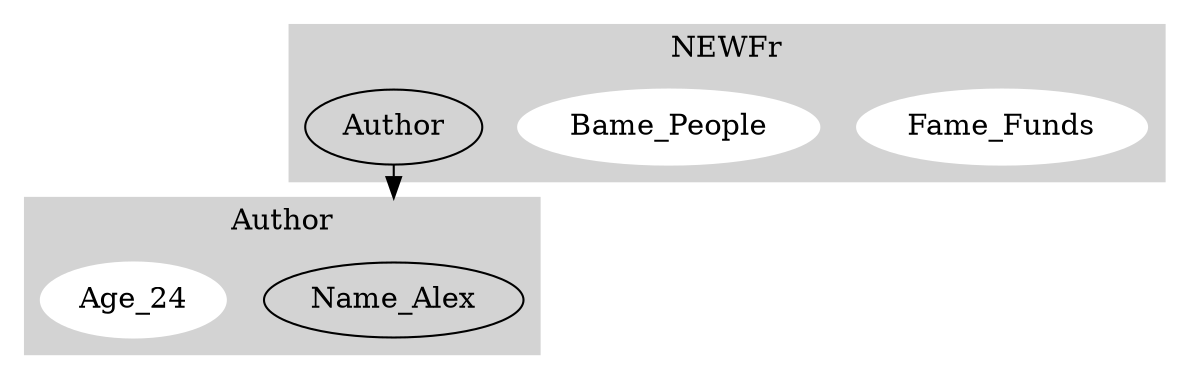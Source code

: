 digraph G {
	compound=true
	subgraph cluster_NEWFr {
		node [color=white style=filled]
		Fame_Funds
		style=filled
		color=lightgrey
		label=NEWFr
	}
	subgraph cluster_NEWFr {
		node [color=white style=filled]
		Bame_People
		style=filled
		color=lightgrey
		label=NEWFr
	}
	Author -> Name_Alex [lhead=cluster_Author]
	subgraph cluster_Author {
		node [color=white style=filled]
		Name_Alex
		style=filled
		color=lightgrey
		label=Author
	}
	subgraph cluster_Author {
		node [color=white style=filled]
		Age_24
		style=filled
		color=lightgrey
		label=Author
	}
	subgraph cluster_NEWFr {
		node [color=white style=filled]
		Author
		style=filled
		color=lightgrey
		label=NEWFr
	}
}
